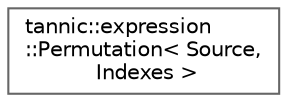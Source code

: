 digraph "Graphical Class Hierarchy"
{
 // LATEX_PDF_SIZE
  bgcolor="transparent";
  edge [fontname=Helvetica,fontsize=10,labelfontname=Helvetica,labelfontsize=10];
  node [fontname=Helvetica,fontsize=10,shape=box,height=0.2,width=0.4];
  rankdir="LR";
  Node0 [id="Node000000",label="tannic::expression\l::Permutation\< Source,\l Indexes \>",height=0.2,width=0.4,color="grey40", fillcolor="white", style="filled",URL="$d0/d42/classtannic_1_1expression_1_1Permutation.html",tooltip="Expression template for reordering tensor dimensions according to a specified permutation."];
}
